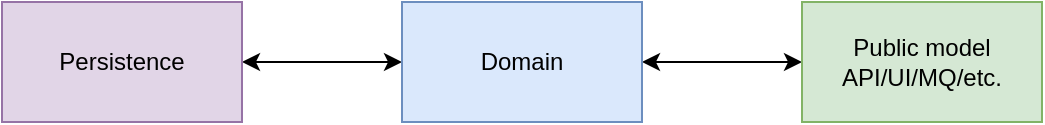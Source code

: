 <mxfile version="12.9.10" type="device"><diagram id="aPjc6K_-fymHEKMcsGoK" name="Page-1"><mxGraphModel dx="2062" dy="1112" grid="1" gridSize="10" guides="1" tooltips="1" connect="1" arrows="1" fold="1" page="1" pageScale="1" pageWidth="850" pageHeight="1100" math="0" shadow="0"><root><mxCell id="0"/><mxCell id="1" parent="0"/><mxCell id="f099wQpNeSdOQoJcqAPR-3" value="" style="edgeStyle=orthogonalEdgeStyle;rounded=0;orthogonalLoop=1;jettySize=auto;html=1;startArrow=classic;startFill=1;" edge="1" parent="1" source="f099wQpNeSdOQoJcqAPR-1" target="f099wQpNeSdOQoJcqAPR-2"><mxGeometry relative="1" as="geometry"/></mxCell><mxCell id="f099wQpNeSdOQoJcqAPR-1" value="Persistence" style="rounded=0;whiteSpace=wrap;html=1;fillColor=#e1d5e7;strokeColor=#9673a6;" vertex="1" parent="1"><mxGeometry x="80" y="240" width="120" height="60" as="geometry"/></mxCell><mxCell id="f099wQpNeSdOQoJcqAPR-5" value="" style="edgeStyle=orthogonalEdgeStyle;rounded=0;orthogonalLoop=1;jettySize=auto;html=1;startArrow=classic;startFill=1;" edge="1" parent="1" source="f099wQpNeSdOQoJcqAPR-2" target="f099wQpNeSdOQoJcqAPR-4"><mxGeometry relative="1" as="geometry"/></mxCell><mxCell id="f099wQpNeSdOQoJcqAPR-2" value="Domain" style="rounded=0;whiteSpace=wrap;html=1;fillColor=#dae8fc;strokeColor=#6c8ebf;" vertex="1" parent="1"><mxGeometry x="280" y="240" width="120" height="60" as="geometry"/></mxCell><mxCell id="f099wQpNeSdOQoJcqAPR-4" value="Public model&lt;br&gt;API/UI/MQ/etc." style="rounded=0;whiteSpace=wrap;html=1;fillColor=#d5e8d4;strokeColor=#82b366;" vertex="1" parent="1"><mxGeometry x="480" y="240" width="120" height="60" as="geometry"/></mxCell></root></mxGraphModel></diagram></mxfile>